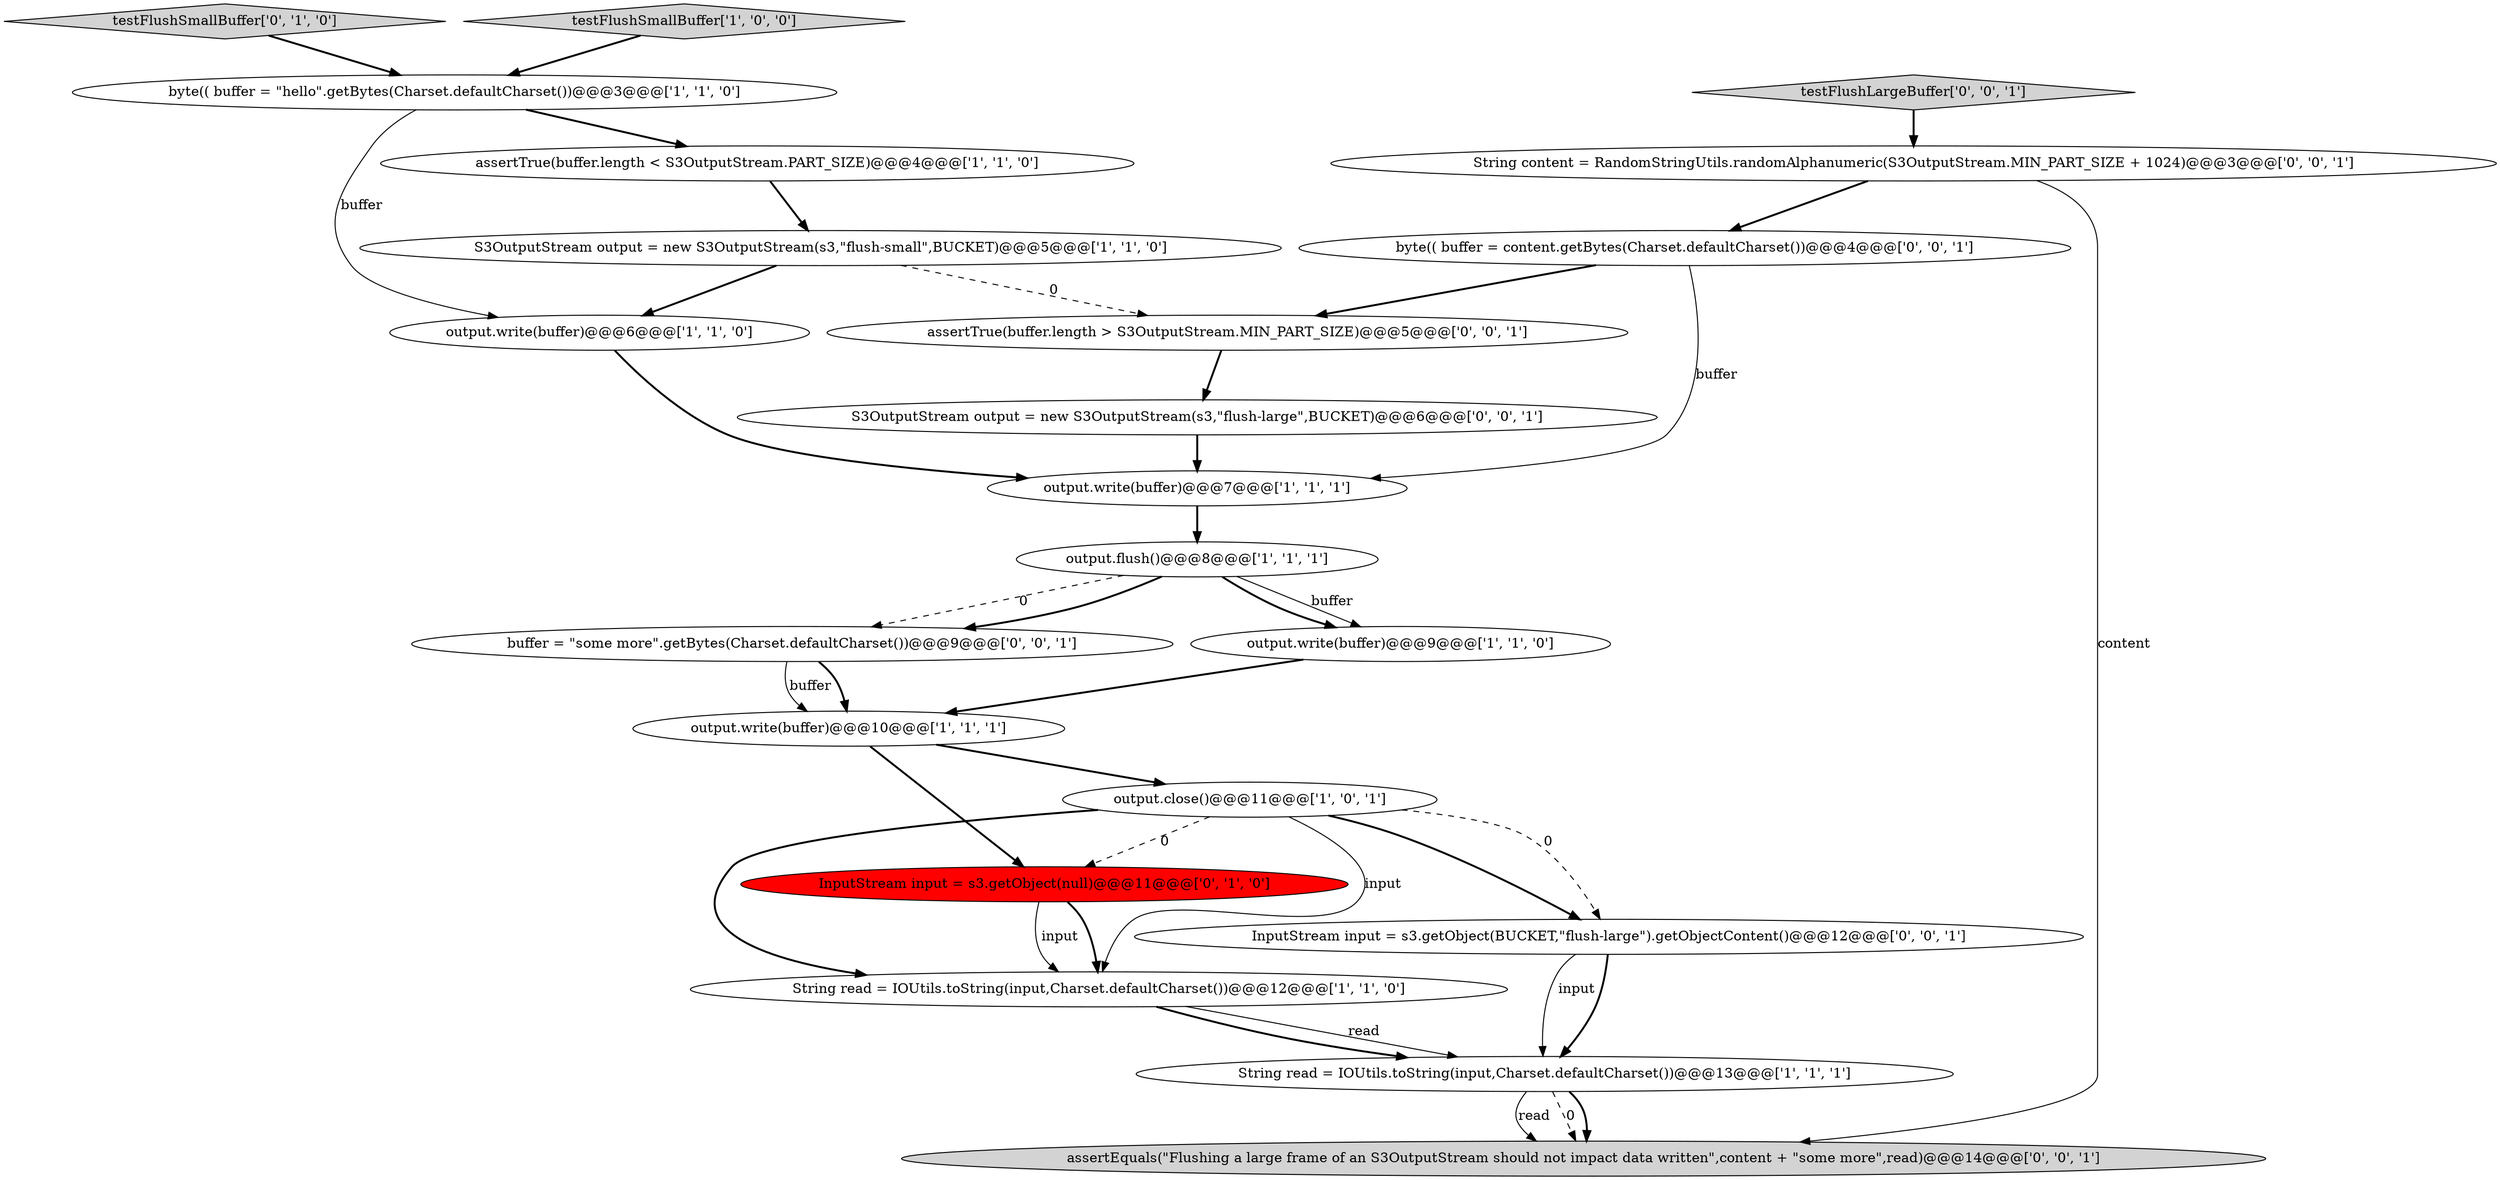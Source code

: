 digraph {
0 [style = filled, label = "output.write(buffer)@@@6@@@['1', '1', '0']", fillcolor = white, shape = ellipse image = "AAA0AAABBB1BBB"];
4 [style = filled, label = "assertTrue(buffer.length < S3OutputStream.PART_SIZE)@@@4@@@['1', '1', '0']", fillcolor = white, shape = ellipse image = "AAA0AAABBB1BBB"];
21 [style = filled, label = "byte(( buffer = content.getBytes(Charset.defaultCharset())@@@4@@@['0', '0', '1']", fillcolor = white, shape = ellipse image = "AAA0AAABBB3BBB"];
10 [style = filled, label = "String read = IOUtils.toString(input,Charset.defaultCharset())@@@13@@@['1', '1', '1']", fillcolor = white, shape = ellipse image = "AAA0AAABBB1BBB"];
9 [style = filled, label = "String read = IOUtils.toString(input,Charset.defaultCharset())@@@12@@@['1', '1', '0']", fillcolor = white, shape = ellipse image = "AAA0AAABBB1BBB"];
19 [style = filled, label = "S3OutputStream output = new S3OutputStream(s3,\"flush-large\",BUCKET)@@@6@@@['0', '0', '1']", fillcolor = white, shape = ellipse image = "AAA0AAABBB3BBB"];
17 [style = filled, label = "testFlushLargeBuffer['0', '0', '1']", fillcolor = lightgray, shape = diamond image = "AAA0AAABBB3BBB"];
14 [style = filled, label = "assertTrue(buffer.length > S3OutputStream.MIN_PART_SIZE)@@@5@@@['0', '0', '1']", fillcolor = white, shape = ellipse image = "AAA0AAABBB3BBB"];
8 [style = filled, label = "output.write(buffer)@@@9@@@['1', '1', '0']", fillcolor = white, shape = ellipse image = "AAA0AAABBB1BBB"];
20 [style = filled, label = "assertEquals(\"Flushing a large frame of an S3OutputStream should not impact data written\",content + \"some more\",read)@@@14@@@['0', '0', '1']", fillcolor = lightgray, shape = ellipse image = "AAA0AAABBB3BBB"];
13 [style = filled, label = "testFlushSmallBuffer['0', '1', '0']", fillcolor = lightgray, shape = diamond image = "AAA0AAABBB2BBB"];
7 [style = filled, label = "output.close()@@@11@@@['1', '0', '1']", fillcolor = white, shape = ellipse image = "AAA0AAABBB1BBB"];
11 [style = filled, label = "testFlushSmallBuffer['1', '0', '0']", fillcolor = lightgray, shape = diamond image = "AAA0AAABBB1BBB"];
3 [style = filled, label = "output.write(buffer)@@@10@@@['1', '1', '1']", fillcolor = white, shape = ellipse image = "AAA0AAABBB1BBB"];
16 [style = filled, label = "String content = RandomStringUtils.randomAlphanumeric(S3OutputStream.MIN_PART_SIZE + 1024)@@@3@@@['0', '0', '1']", fillcolor = white, shape = ellipse image = "AAA0AAABBB3BBB"];
12 [style = filled, label = "InputStream input = s3.getObject(null)@@@11@@@['0', '1', '0']", fillcolor = red, shape = ellipse image = "AAA1AAABBB2BBB"];
15 [style = filled, label = "buffer = \"some more\".getBytes(Charset.defaultCharset())@@@9@@@['0', '0', '1']", fillcolor = white, shape = ellipse image = "AAA0AAABBB3BBB"];
5 [style = filled, label = "output.write(buffer)@@@7@@@['1', '1', '1']", fillcolor = white, shape = ellipse image = "AAA0AAABBB1BBB"];
6 [style = filled, label = "output.flush()@@@8@@@['1', '1', '1']", fillcolor = white, shape = ellipse image = "AAA0AAABBB1BBB"];
1 [style = filled, label = "byte(( buffer = \"hello\".getBytes(Charset.defaultCharset())@@@3@@@['1', '1', '0']", fillcolor = white, shape = ellipse image = "AAA0AAABBB1BBB"];
18 [style = filled, label = "InputStream input = s3.getObject(BUCKET,\"flush-large\").getObjectContent()@@@12@@@['0', '0', '1']", fillcolor = white, shape = ellipse image = "AAA0AAABBB3BBB"];
2 [style = filled, label = "S3OutputStream output = new S3OutputStream(s3,\"flush-small\",BUCKET)@@@5@@@['1', '1', '0']", fillcolor = white, shape = ellipse image = "AAA0AAABBB1BBB"];
1->4 [style = bold, label=""];
10->20 [style = bold, label=""];
7->18 [style = dashed, label="0"];
6->8 [style = solid, label="buffer"];
11->1 [style = bold, label=""];
9->10 [style = solid, label="read"];
8->3 [style = bold, label=""];
14->19 [style = bold, label=""];
4->2 [style = bold, label=""];
9->10 [style = bold, label=""];
3->12 [style = bold, label=""];
10->20 [style = solid, label="read"];
12->9 [style = bold, label=""];
15->3 [style = bold, label=""];
1->0 [style = solid, label="buffer"];
13->1 [style = bold, label=""];
6->15 [style = bold, label=""];
7->9 [style = bold, label=""];
19->5 [style = bold, label=""];
18->10 [style = solid, label="input"];
21->5 [style = solid, label="buffer"];
2->0 [style = bold, label=""];
5->6 [style = bold, label=""];
18->10 [style = bold, label=""];
16->20 [style = solid, label="content"];
3->7 [style = bold, label=""];
2->14 [style = dashed, label="0"];
6->15 [style = dashed, label="0"];
16->21 [style = bold, label=""];
15->3 [style = solid, label="buffer"];
6->8 [style = bold, label=""];
7->9 [style = solid, label="input"];
7->18 [style = bold, label=""];
7->12 [style = dashed, label="0"];
10->20 [style = dashed, label="0"];
17->16 [style = bold, label=""];
12->9 [style = solid, label="input"];
0->5 [style = bold, label=""];
21->14 [style = bold, label=""];
}
